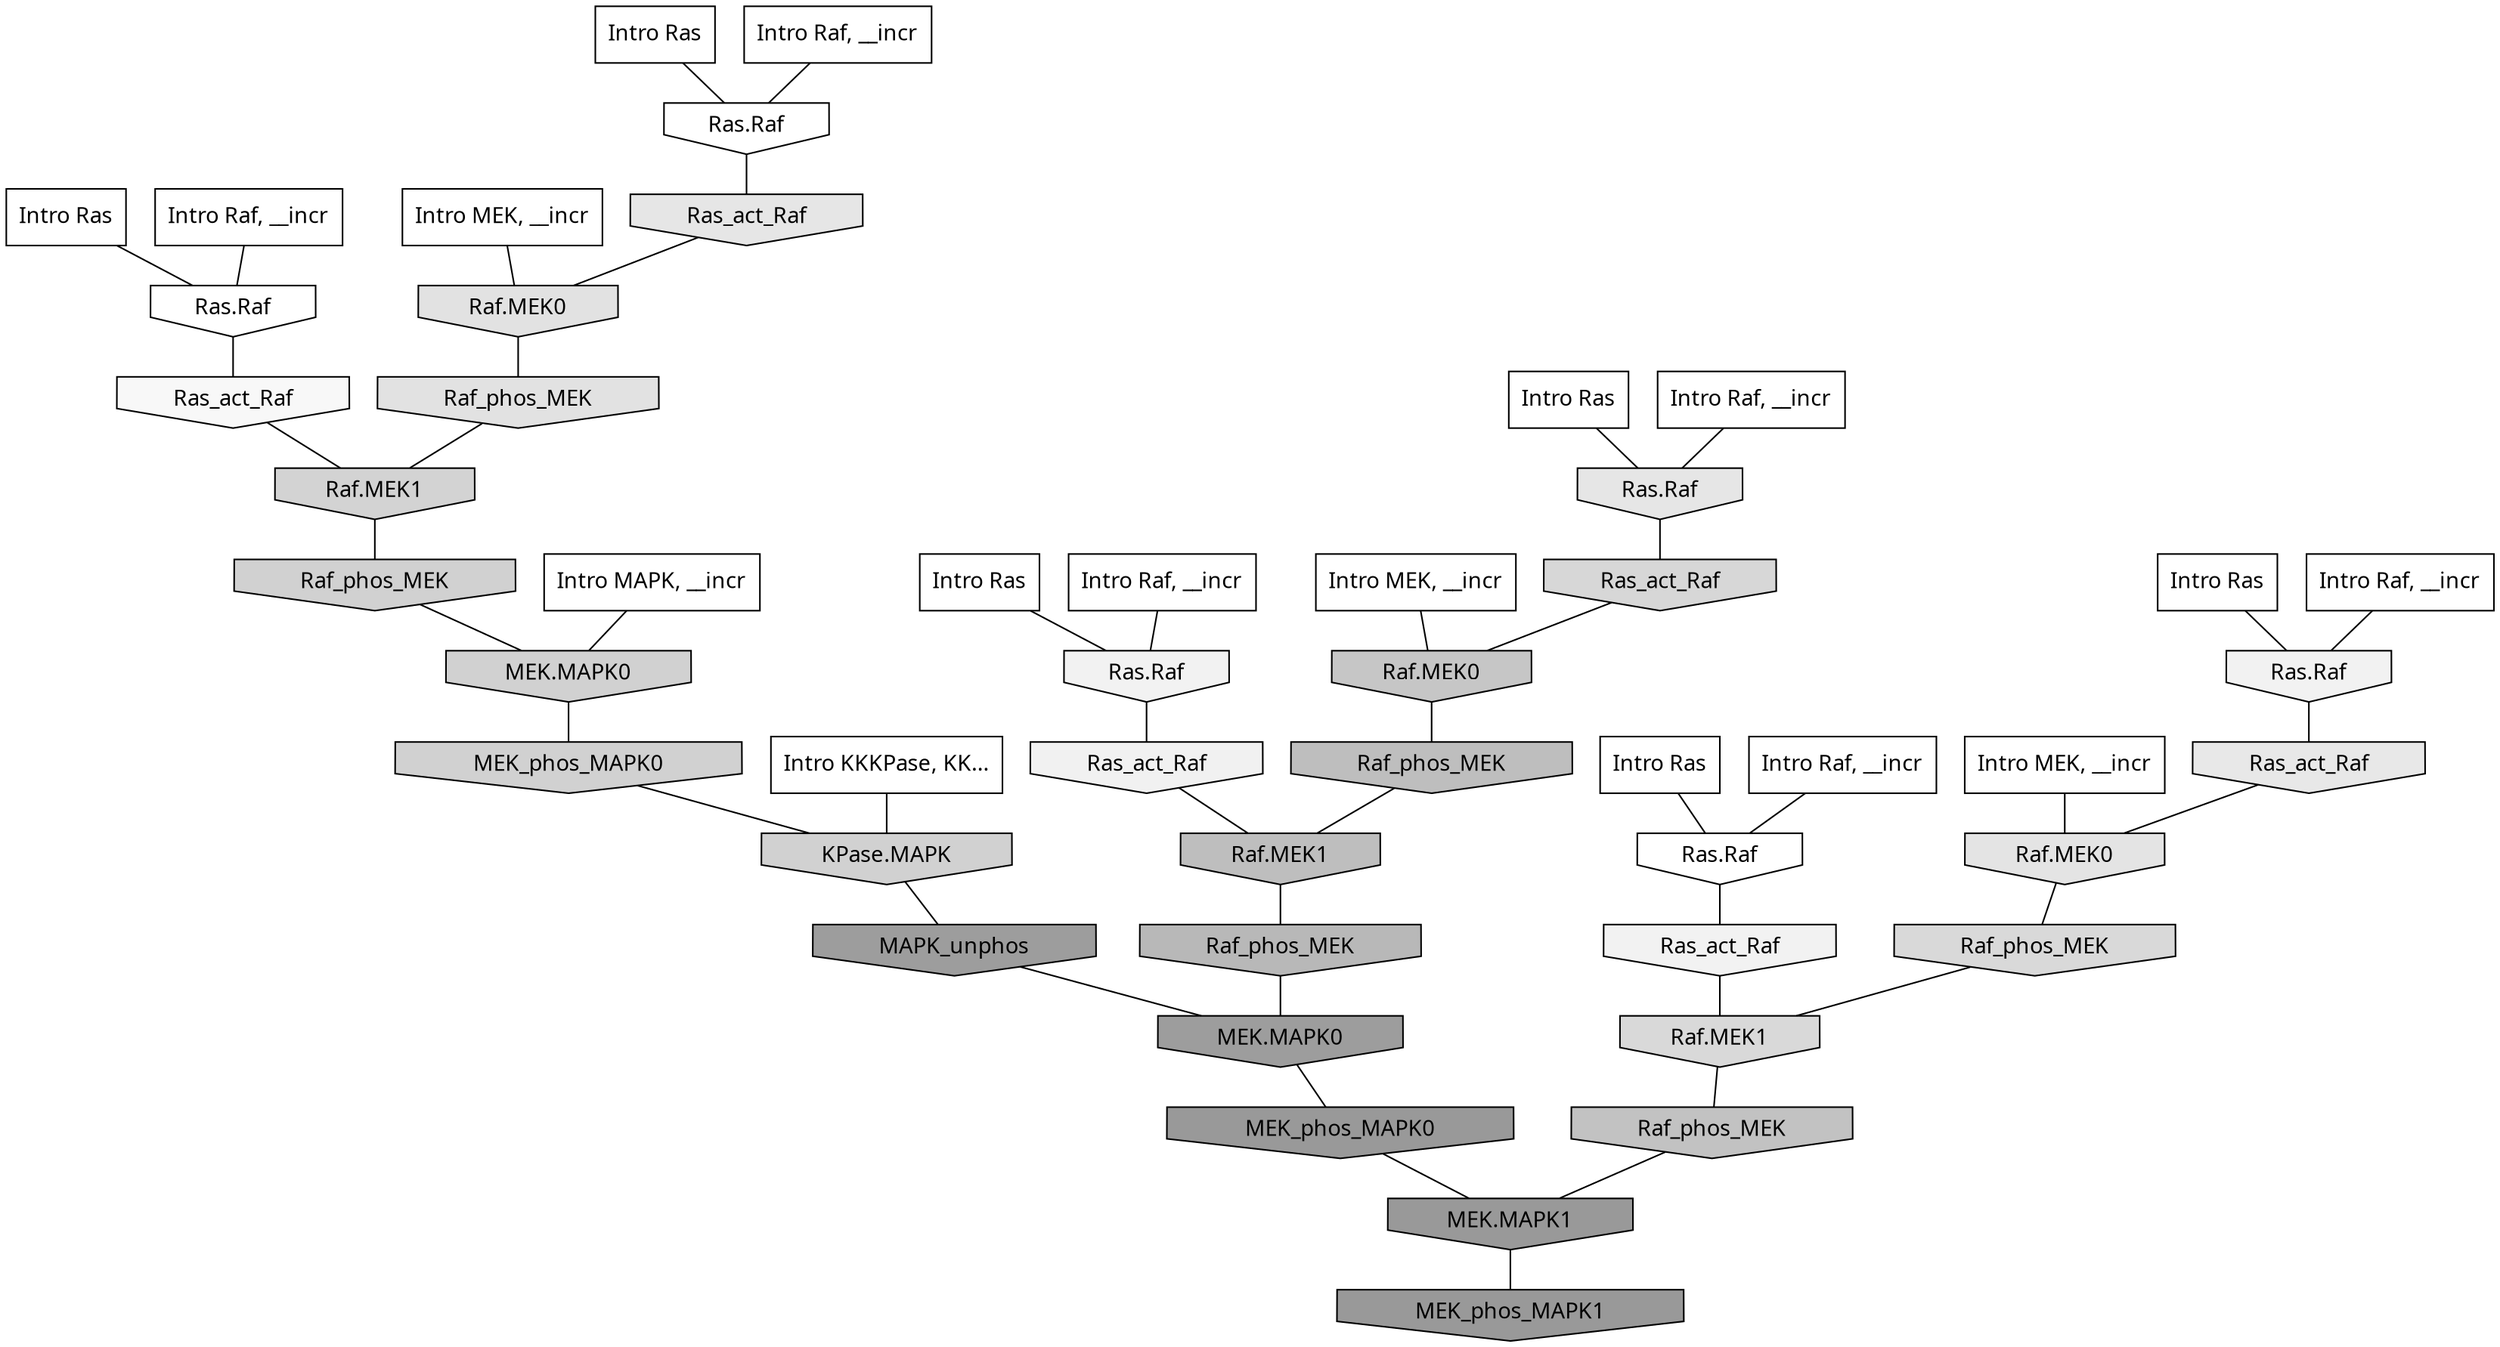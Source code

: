 digraph G{
  rankdir="TB";
  ranksep=0.30;
  node [fontname="CMU Serif"];
  edge [fontname="CMU Serif"];
  
  2 [label="Intro Ras", shape=rectangle, style=filled, fillcolor="0.000 0.000 1.000"]
  
  21 [label="Intro Ras", shape=rectangle, style=filled, fillcolor="0.000 0.000 1.000"]
  
  22 [label="Intro Ras", shape=rectangle, style=filled, fillcolor="0.000 0.000 1.000"]
  
  26 [label="Intro Ras", shape=rectangle, style=filled, fillcolor="0.000 0.000 1.000"]
  
  71 [label="Intro Ras", shape=rectangle, style=filled, fillcolor="0.000 0.000 1.000"]
  
  77 [label="Intro Ras", shape=rectangle, style=filled, fillcolor="0.000 0.000 1.000"]
  
  143 [label="Intro Raf, __incr", shape=rectangle, style=filled, fillcolor="0.000 0.000 1.000"]
  
  216 [label="Intro Raf, __incr", shape=rectangle, style=filled, fillcolor="0.000 0.000 1.000"]
  
  373 [label="Intro Raf, __incr", shape=rectangle, style=filled, fillcolor="0.000 0.000 1.000"]
  
  394 [label="Intro Raf, __incr", shape=rectangle, style=filled, fillcolor="0.000 0.000 1.000"]
  
  550 [label="Intro Raf, __incr", shape=rectangle, style=filled, fillcolor="0.000 0.000 1.000"]
  
  995 [label="Intro Raf, __incr", shape=rectangle, style=filled, fillcolor="0.000 0.000 1.000"]
  
  1102 [label="Intro MEK, __incr", shape=rectangle, style=filled, fillcolor="0.000 0.000 1.000"]
  
  1718 [label="Intro MEK, __incr", shape=rectangle, style=filled, fillcolor="0.000 0.000 1.000"]
  
  2058 [label="Intro MEK, __incr", shape=rectangle, style=filled, fillcolor="0.000 0.000 1.000"]
  
  2978 [label="Intro MAPK, __incr", shape=rectangle, style=filled, fillcolor="0.000 0.000 1.000"]
  
  3167 [label="Intro KKKPase, KK...", shape=rectangle, style=filled, fillcolor="0.000 0.000 1.000"]
  
  3224 [label="Ras.Raf", shape=invhouse, style=filled, fillcolor="0.000 0.000 1.000"]
  
  3273 [label="Ras.Raf", shape=invhouse, style=filled, fillcolor="0.000 0.000 1.000"]
  
  3322 [label="Ras.Raf", shape=invhouse, style=filled, fillcolor="0.000 0.000 0.999"]
  
  3560 [label="Ras_act_Raf", shape=invhouse, style=filled, fillcolor="0.000 0.000 0.972"]
  
  3906 [label="Ras_act_Raf", shape=invhouse, style=filled, fillcolor="0.000 0.000 0.949"]
  
  3929 [label="Ras.Raf", shape=invhouse, style=filled, fillcolor="0.000 0.000 0.948"]
  
  3942 [label="Ras.Raf", shape=invhouse, style=filled, fillcolor="0.000 0.000 0.948"]
  
  4077 [label="Ras_act_Raf", shape=invhouse, style=filled, fillcolor="0.000 0.000 0.942"]
  
  4809 [label="Ras_act_Raf", shape=invhouse, style=filled, fillcolor="0.000 0.000 0.907"]
  
  4910 [label="Ras.Raf", shape=invhouse, style=filled, fillcolor="0.000 0.000 0.902"]
  
  4925 [label="Ras_act_Raf", shape=invhouse, style=filled, fillcolor="0.000 0.000 0.902"]
  
  5130 [label="Raf.MEK0", shape=invhouse, style=filled, fillcolor="0.000 0.000 0.892"]
  
  5353 [label="Raf.MEK0", shape=invhouse, style=filled, fillcolor="0.000 0.000 0.884"]
  
  5367 [label="Raf_phos_MEK", shape=invhouse, style=filled, fillcolor="0.000 0.000 0.883"]
  
  6164 [label="Raf_phos_MEK", shape=invhouse, style=filled, fillcolor="0.000 0.000 0.851"]
  
  6262 [label="Raf.MEK1", shape=invhouse, style=filled, fillcolor="0.000 0.000 0.848"]
  
  6407 [label="Ras_act_Raf", shape=invhouse, style=filled, fillcolor="0.000 0.000 0.843"]
  
  6983 [label="Raf.MEK1", shape=invhouse, style=filled, fillcolor="0.000 0.000 0.827"]
  
  7377 [label="Raf_phos_MEK", shape=invhouse, style=filled, fillcolor="0.000 0.000 0.818"]
  
  7381 [label="MEK.MAPK0", shape=invhouse, style=filled, fillcolor="0.000 0.000 0.818"]
  
  7431 [label="MEK_phos_MAPK0", shape=invhouse, style=filled, fillcolor="0.000 0.000 0.817"]
  
  7456 [label="KPase.MAPK", shape=invhouse, style=filled, fillcolor="0.000 0.000 0.817"]
  
  9433 [label="Raf.MEK0", shape=invhouse, style=filled, fillcolor="0.000 0.000 0.774"]
  
  10262 [label="Raf_phos_MEK", shape=invhouse, style=filled, fillcolor="0.000 0.000 0.761"]
  
  11365 [label="Raf_phos_MEK", shape=invhouse, style=filled, fillcolor="0.000 0.000 0.746"]
  
  11509 [label="Raf.MEK1", shape=invhouse, style=filled, fillcolor="0.000 0.000 0.744"]
  
  13326 [label="Raf_phos_MEK", shape=invhouse, style=filled, fillcolor="0.000 0.000 0.721"]
  
  18982 [label="MAPK_unphos", shape=invhouse, style=filled, fillcolor="0.000 0.000 0.617"]
  
  18984 [label="MEK.MAPK0", shape=invhouse, style=filled, fillcolor="0.000 0.000 0.617"]
  
  19474 [label="MEK_phos_MAPK0", shape=invhouse, style=filled, fillcolor="0.000 0.000 0.601"]
  
  19475 [label="MEK.MAPK1", shape=invhouse, style=filled, fillcolor="0.000 0.000 0.601"]
  
  19500 [label="MEK_phos_MAPK1", shape=invhouse, style=filled, fillcolor="0.000 0.000 0.600"]
  
  
  19475 -> 19500 [dir=none, color="0.000 0.000 0.000"] 
  19474 -> 19475 [dir=none, color="0.000 0.000 0.000"] 
  18984 -> 19474 [dir=none, color="0.000 0.000 0.000"] 
  18982 -> 18984 [dir=none, color="0.000 0.000 0.000"] 
  13326 -> 18984 [dir=none, color="0.000 0.000 0.000"] 
  11509 -> 13326 [dir=none, color="0.000 0.000 0.000"] 
  11365 -> 11509 [dir=none, color="0.000 0.000 0.000"] 
  10262 -> 19475 [dir=none, color="0.000 0.000 0.000"] 
  9433 -> 11365 [dir=none, color="0.000 0.000 0.000"] 
  7456 -> 18982 [dir=none, color="0.000 0.000 0.000"] 
  7431 -> 7456 [dir=none, color="0.000 0.000 0.000"] 
  7381 -> 7431 [dir=none, color="0.000 0.000 0.000"] 
  7377 -> 7381 [dir=none, color="0.000 0.000 0.000"] 
  6983 -> 7377 [dir=none, color="0.000 0.000 0.000"] 
  6407 -> 9433 [dir=none, color="0.000 0.000 0.000"] 
  6262 -> 10262 [dir=none, color="0.000 0.000 0.000"] 
  6164 -> 6262 [dir=none, color="0.000 0.000 0.000"] 
  5367 -> 6983 [dir=none, color="0.000 0.000 0.000"] 
  5353 -> 5367 [dir=none, color="0.000 0.000 0.000"] 
  5130 -> 6164 [dir=none, color="0.000 0.000 0.000"] 
  4925 -> 5353 [dir=none, color="0.000 0.000 0.000"] 
  4910 -> 6407 [dir=none, color="0.000 0.000 0.000"] 
  4809 -> 5130 [dir=none, color="0.000 0.000 0.000"] 
  4077 -> 11509 [dir=none, color="0.000 0.000 0.000"] 
  3942 -> 4809 [dir=none, color="0.000 0.000 0.000"] 
  3929 -> 4077 [dir=none, color="0.000 0.000 0.000"] 
  3906 -> 6262 [dir=none, color="0.000 0.000 0.000"] 
  3560 -> 6983 [dir=none, color="0.000 0.000 0.000"] 
  3322 -> 3560 [dir=none, color="0.000 0.000 0.000"] 
  3273 -> 4925 [dir=none, color="0.000 0.000 0.000"] 
  3224 -> 3906 [dir=none, color="0.000 0.000 0.000"] 
  3167 -> 7456 [dir=none, color="0.000 0.000 0.000"] 
  2978 -> 7381 [dir=none, color="0.000 0.000 0.000"] 
  2058 -> 9433 [dir=none, color="0.000 0.000 0.000"] 
  1718 -> 5353 [dir=none, color="0.000 0.000 0.000"] 
  1102 -> 5130 [dir=none, color="0.000 0.000 0.000"] 
  995 -> 4910 [dir=none, color="0.000 0.000 0.000"] 
  550 -> 3322 [dir=none, color="0.000 0.000 0.000"] 
  394 -> 3224 [dir=none, color="0.000 0.000 0.000"] 
  373 -> 3929 [dir=none, color="0.000 0.000 0.000"] 
  216 -> 3273 [dir=none, color="0.000 0.000 0.000"] 
  143 -> 3942 [dir=none, color="0.000 0.000 0.000"] 
  77 -> 3273 [dir=none, color="0.000 0.000 0.000"] 
  71 -> 3224 [dir=none, color="0.000 0.000 0.000"] 
  26 -> 4910 [dir=none, color="0.000 0.000 0.000"] 
  22 -> 3929 [dir=none, color="0.000 0.000 0.000"] 
  21 -> 3942 [dir=none, color="0.000 0.000 0.000"] 
  2 -> 3322 [dir=none, color="0.000 0.000 0.000"] 
  
  }

